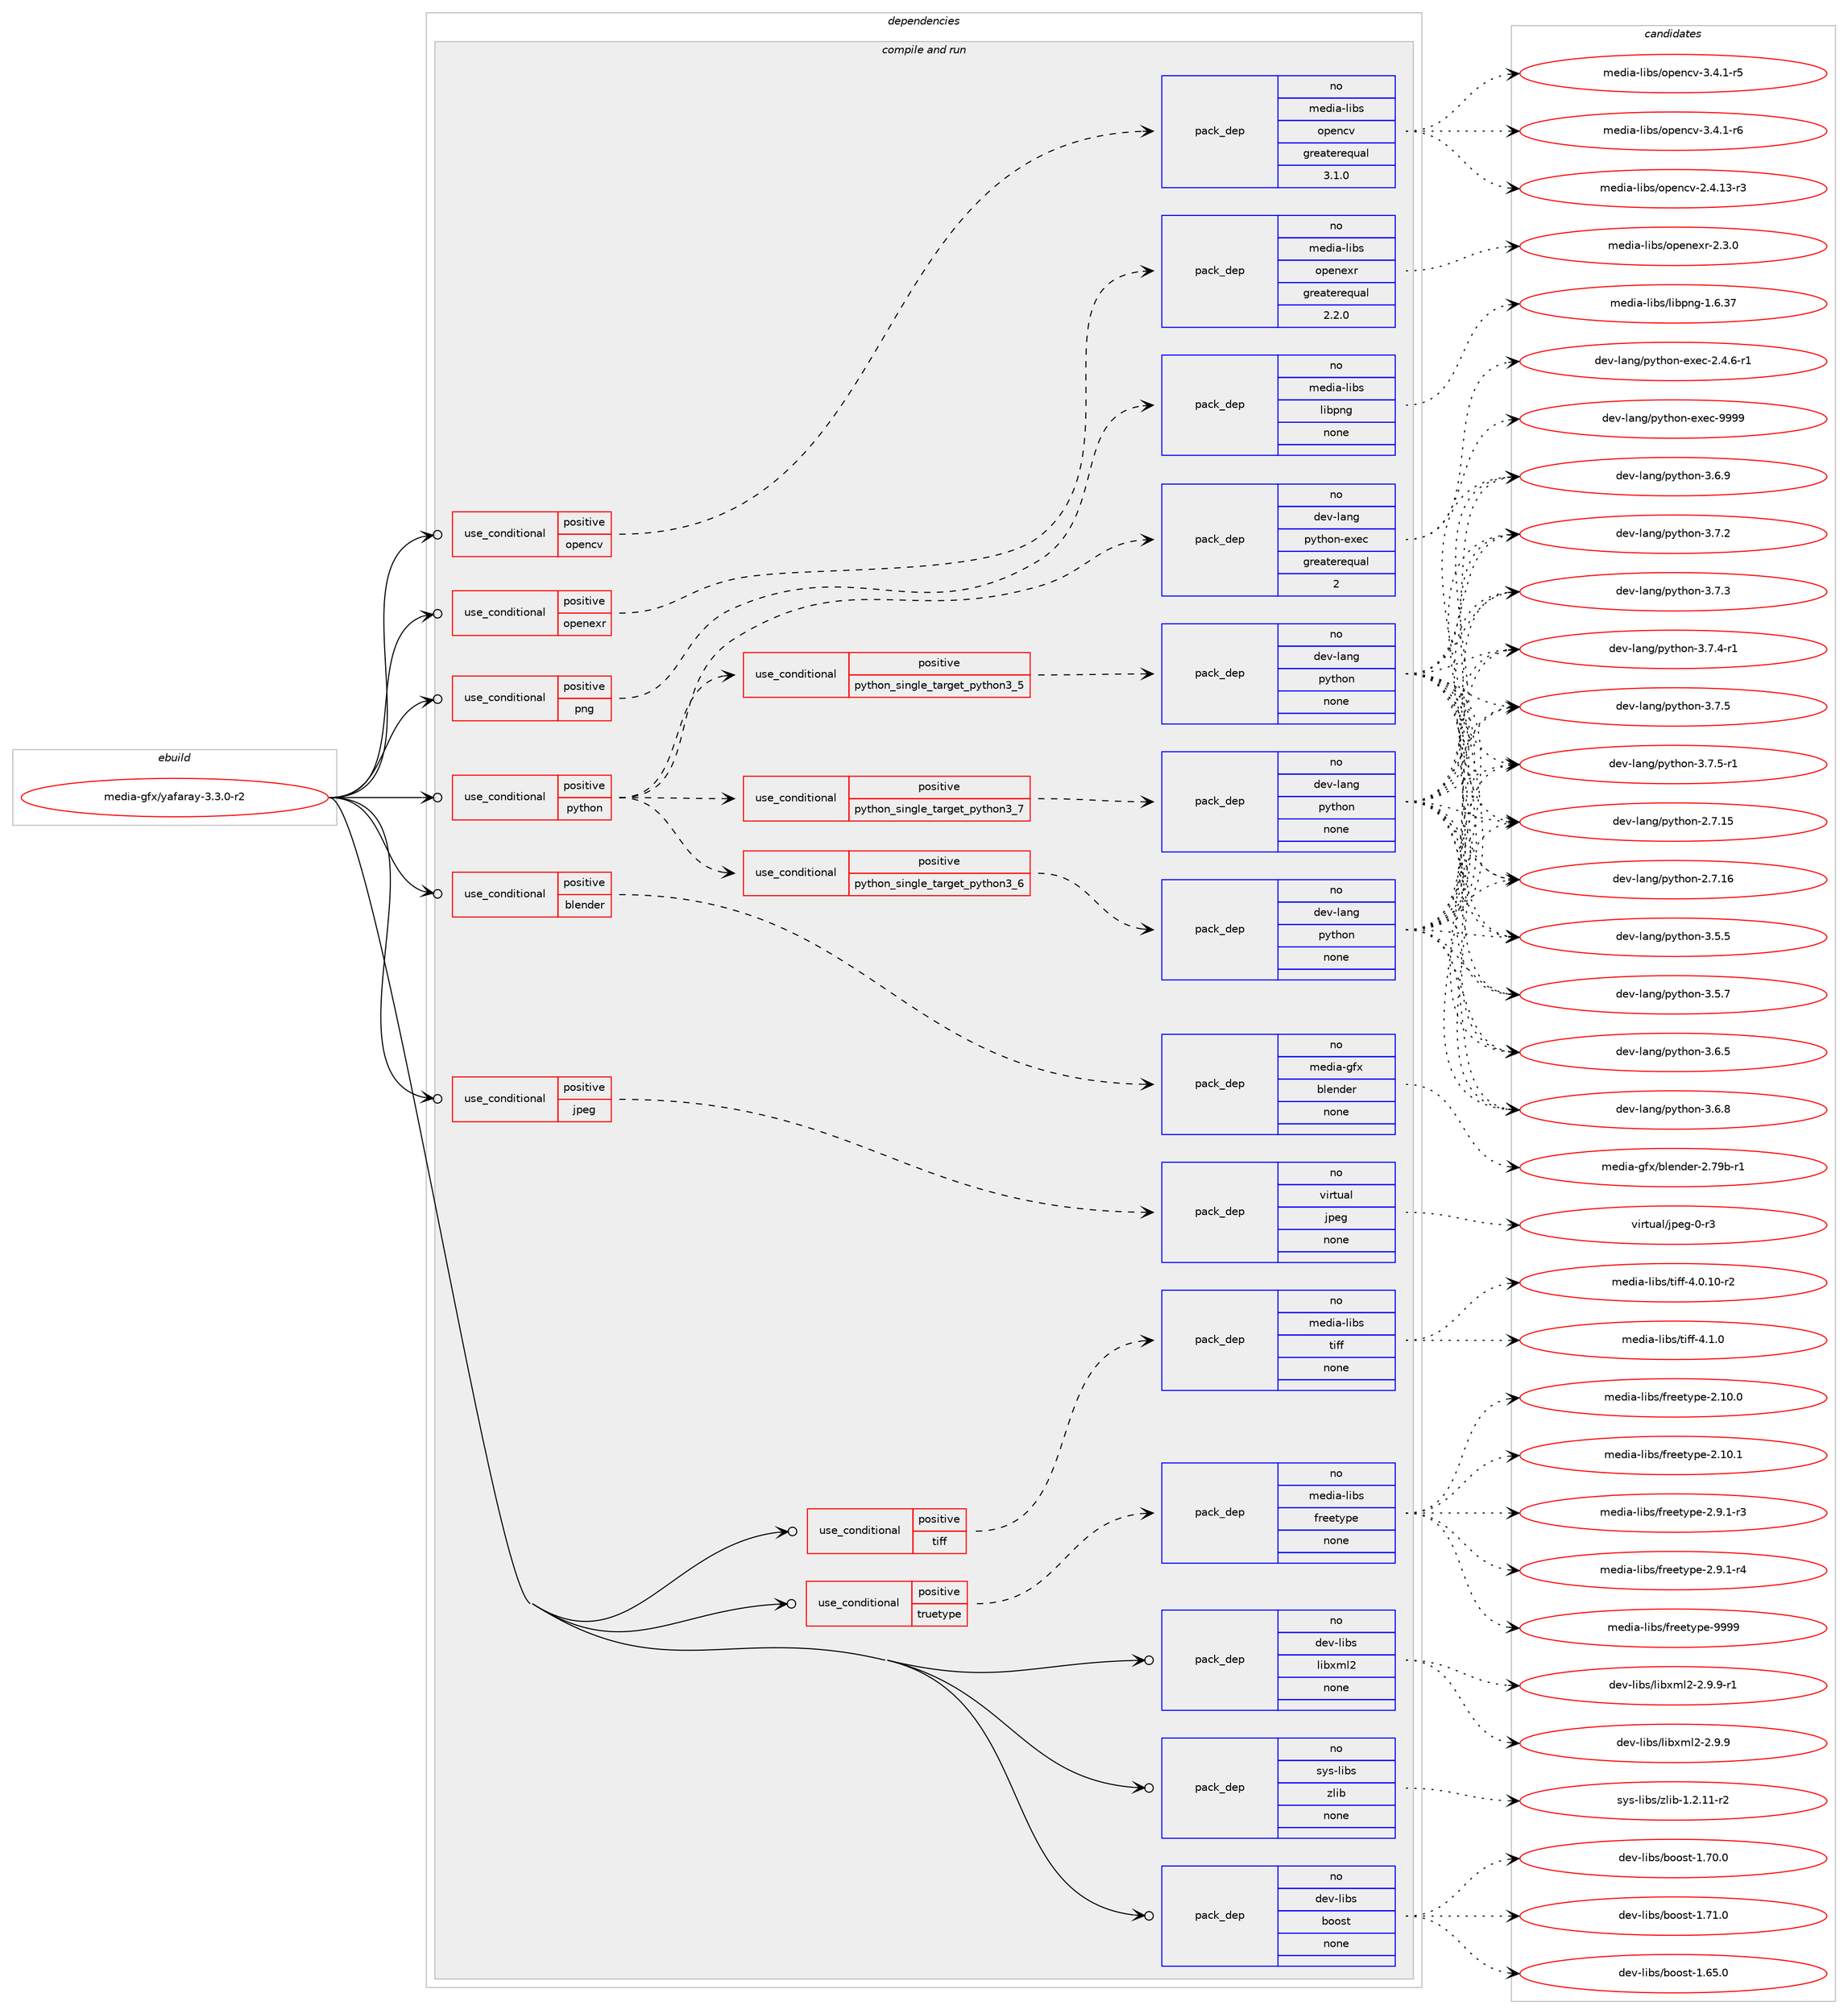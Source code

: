 digraph prolog {

# *************
# Graph options
# *************

newrank=true;
concentrate=true;
compound=true;
graph [rankdir=LR,fontname=Helvetica,fontsize=10,ranksep=1.5];#, ranksep=2.5, nodesep=0.2];
edge  [arrowhead=vee];
node  [fontname=Helvetica,fontsize=10];

# **********
# The ebuild
# **********

subgraph cluster_leftcol {
color=gray;
rank=same;
label=<<i>ebuild</i>>;
id [label="media-gfx/yafaray-3.3.0-r2", color=red, width=4, href="../media-gfx/yafaray-3.3.0-r2.svg"];
}

# ****************
# The dependencies
# ****************

subgraph cluster_midcol {
color=gray;
label=<<i>dependencies</i>>;
subgraph cluster_compile {
fillcolor="#eeeeee";
style=filled;
label=<<i>compile</i>>;
}
subgraph cluster_compileandrun {
fillcolor="#eeeeee";
style=filled;
label=<<i>compile and run</i>>;
subgraph cond190538 {
dependency783888 [label=<<TABLE BORDER="0" CELLBORDER="1" CELLSPACING="0" CELLPADDING="4"><TR><TD ROWSPAN="3" CELLPADDING="10">use_conditional</TD></TR><TR><TD>positive</TD></TR><TR><TD>blender</TD></TR></TABLE>>, shape=none, color=red];
subgraph pack579751 {
dependency783889 [label=<<TABLE BORDER="0" CELLBORDER="1" CELLSPACING="0" CELLPADDING="4" WIDTH="220"><TR><TD ROWSPAN="6" CELLPADDING="30">pack_dep</TD></TR><TR><TD WIDTH="110">no</TD></TR><TR><TD>media-gfx</TD></TR><TR><TD>blender</TD></TR><TR><TD>none</TD></TR><TR><TD></TD></TR></TABLE>>, shape=none, color=blue];
}
dependency783888:e -> dependency783889:w [weight=20,style="dashed",arrowhead="vee"];
}
id:e -> dependency783888:w [weight=20,style="solid",arrowhead="odotvee"];
subgraph cond190539 {
dependency783890 [label=<<TABLE BORDER="0" CELLBORDER="1" CELLSPACING="0" CELLPADDING="4"><TR><TD ROWSPAN="3" CELLPADDING="10">use_conditional</TD></TR><TR><TD>positive</TD></TR><TR><TD>jpeg</TD></TR></TABLE>>, shape=none, color=red];
subgraph pack579752 {
dependency783891 [label=<<TABLE BORDER="0" CELLBORDER="1" CELLSPACING="0" CELLPADDING="4" WIDTH="220"><TR><TD ROWSPAN="6" CELLPADDING="30">pack_dep</TD></TR><TR><TD WIDTH="110">no</TD></TR><TR><TD>virtual</TD></TR><TR><TD>jpeg</TD></TR><TR><TD>none</TD></TR><TR><TD></TD></TR></TABLE>>, shape=none, color=blue];
}
dependency783890:e -> dependency783891:w [weight=20,style="dashed",arrowhead="vee"];
}
id:e -> dependency783890:w [weight=20,style="solid",arrowhead="odotvee"];
subgraph cond190540 {
dependency783892 [label=<<TABLE BORDER="0" CELLBORDER="1" CELLSPACING="0" CELLPADDING="4"><TR><TD ROWSPAN="3" CELLPADDING="10">use_conditional</TD></TR><TR><TD>positive</TD></TR><TR><TD>opencv</TD></TR></TABLE>>, shape=none, color=red];
subgraph pack579753 {
dependency783893 [label=<<TABLE BORDER="0" CELLBORDER="1" CELLSPACING="0" CELLPADDING="4" WIDTH="220"><TR><TD ROWSPAN="6" CELLPADDING="30">pack_dep</TD></TR><TR><TD WIDTH="110">no</TD></TR><TR><TD>media-libs</TD></TR><TR><TD>opencv</TD></TR><TR><TD>greaterequal</TD></TR><TR><TD>3.1.0</TD></TR></TABLE>>, shape=none, color=blue];
}
dependency783892:e -> dependency783893:w [weight=20,style="dashed",arrowhead="vee"];
}
id:e -> dependency783892:w [weight=20,style="solid",arrowhead="odotvee"];
subgraph cond190541 {
dependency783894 [label=<<TABLE BORDER="0" CELLBORDER="1" CELLSPACING="0" CELLPADDING="4"><TR><TD ROWSPAN="3" CELLPADDING="10">use_conditional</TD></TR><TR><TD>positive</TD></TR><TR><TD>openexr</TD></TR></TABLE>>, shape=none, color=red];
subgraph pack579754 {
dependency783895 [label=<<TABLE BORDER="0" CELLBORDER="1" CELLSPACING="0" CELLPADDING="4" WIDTH="220"><TR><TD ROWSPAN="6" CELLPADDING="30">pack_dep</TD></TR><TR><TD WIDTH="110">no</TD></TR><TR><TD>media-libs</TD></TR><TR><TD>openexr</TD></TR><TR><TD>greaterequal</TD></TR><TR><TD>2.2.0</TD></TR></TABLE>>, shape=none, color=blue];
}
dependency783894:e -> dependency783895:w [weight=20,style="dashed",arrowhead="vee"];
}
id:e -> dependency783894:w [weight=20,style="solid",arrowhead="odotvee"];
subgraph cond190542 {
dependency783896 [label=<<TABLE BORDER="0" CELLBORDER="1" CELLSPACING="0" CELLPADDING="4"><TR><TD ROWSPAN="3" CELLPADDING="10">use_conditional</TD></TR><TR><TD>positive</TD></TR><TR><TD>png</TD></TR></TABLE>>, shape=none, color=red];
subgraph pack579755 {
dependency783897 [label=<<TABLE BORDER="0" CELLBORDER="1" CELLSPACING="0" CELLPADDING="4" WIDTH="220"><TR><TD ROWSPAN="6" CELLPADDING="30">pack_dep</TD></TR><TR><TD WIDTH="110">no</TD></TR><TR><TD>media-libs</TD></TR><TR><TD>libpng</TD></TR><TR><TD>none</TD></TR><TR><TD></TD></TR></TABLE>>, shape=none, color=blue];
}
dependency783896:e -> dependency783897:w [weight=20,style="dashed",arrowhead="vee"];
}
id:e -> dependency783896:w [weight=20,style="solid",arrowhead="odotvee"];
subgraph cond190543 {
dependency783898 [label=<<TABLE BORDER="0" CELLBORDER="1" CELLSPACING="0" CELLPADDING="4"><TR><TD ROWSPAN="3" CELLPADDING="10">use_conditional</TD></TR><TR><TD>positive</TD></TR><TR><TD>python</TD></TR></TABLE>>, shape=none, color=red];
subgraph cond190544 {
dependency783899 [label=<<TABLE BORDER="0" CELLBORDER="1" CELLSPACING="0" CELLPADDING="4"><TR><TD ROWSPAN="3" CELLPADDING="10">use_conditional</TD></TR><TR><TD>positive</TD></TR><TR><TD>python_single_target_python3_5</TD></TR></TABLE>>, shape=none, color=red];
subgraph pack579756 {
dependency783900 [label=<<TABLE BORDER="0" CELLBORDER="1" CELLSPACING="0" CELLPADDING="4" WIDTH="220"><TR><TD ROWSPAN="6" CELLPADDING="30">pack_dep</TD></TR><TR><TD WIDTH="110">no</TD></TR><TR><TD>dev-lang</TD></TR><TR><TD>python</TD></TR><TR><TD>none</TD></TR><TR><TD></TD></TR></TABLE>>, shape=none, color=blue];
}
dependency783899:e -> dependency783900:w [weight=20,style="dashed",arrowhead="vee"];
}
dependency783898:e -> dependency783899:w [weight=20,style="dashed",arrowhead="vee"];
subgraph cond190545 {
dependency783901 [label=<<TABLE BORDER="0" CELLBORDER="1" CELLSPACING="0" CELLPADDING="4"><TR><TD ROWSPAN="3" CELLPADDING="10">use_conditional</TD></TR><TR><TD>positive</TD></TR><TR><TD>python_single_target_python3_6</TD></TR></TABLE>>, shape=none, color=red];
subgraph pack579757 {
dependency783902 [label=<<TABLE BORDER="0" CELLBORDER="1" CELLSPACING="0" CELLPADDING="4" WIDTH="220"><TR><TD ROWSPAN="6" CELLPADDING="30">pack_dep</TD></TR><TR><TD WIDTH="110">no</TD></TR><TR><TD>dev-lang</TD></TR><TR><TD>python</TD></TR><TR><TD>none</TD></TR><TR><TD></TD></TR></TABLE>>, shape=none, color=blue];
}
dependency783901:e -> dependency783902:w [weight=20,style="dashed",arrowhead="vee"];
}
dependency783898:e -> dependency783901:w [weight=20,style="dashed",arrowhead="vee"];
subgraph cond190546 {
dependency783903 [label=<<TABLE BORDER="0" CELLBORDER="1" CELLSPACING="0" CELLPADDING="4"><TR><TD ROWSPAN="3" CELLPADDING="10">use_conditional</TD></TR><TR><TD>positive</TD></TR><TR><TD>python_single_target_python3_7</TD></TR></TABLE>>, shape=none, color=red];
subgraph pack579758 {
dependency783904 [label=<<TABLE BORDER="0" CELLBORDER="1" CELLSPACING="0" CELLPADDING="4" WIDTH="220"><TR><TD ROWSPAN="6" CELLPADDING="30">pack_dep</TD></TR><TR><TD WIDTH="110">no</TD></TR><TR><TD>dev-lang</TD></TR><TR><TD>python</TD></TR><TR><TD>none</TD></TR><TR><TD></TD></TR></TABLE>>, shape=none, color=blue];
}
dependency783903:e -> dependency783904:w [weight=20,style="dashed",arrowhead="vee"];
}
dependency783898:e -> dependency783903:w [weight=20,style="dashed",arrowhead="vee"];
subgraph pack579759 {
dependency783905 [label=<<TABLE BORDER="0" CELLBORDER="1" CELLSPACING="0" CELLPADDING="4" WIDTH="220"><TR><TD ROWSPAN="6" CELLPADDING="30">pack_dep</TD></TR><TR><TD WIDTH="110">no</TD></TR><TR><TD>dev-lang</TD></TR><TR><TD>python-exec</TD></TR><TR><TD>greaterequal</TD></TR><TR><TD>2</TD></TR></TABLE>>, shape=none, color=blue];
}
dependency783898:e -> dependency783905:w [weight=20,style="dashed",arrowhead="vee"];
}
id:e -> dependency783898:w [weight=20,style="solid",arrowhead="odotvee"];
subgraph cond190547 {
dependency783906 [label=<<TABLE BORDER="0" CELLBORDER="1" CELLSPACING="0" CELLPADDING="4"><TR><TD ROWSPAN="3" CELLPADDING="10">use_conditional</TD></TR><TR><TD>positive</TD></TR><TR><TD>tiff</TD></TR></TABLE>>, shape=none, color=red];
subgraph pack579760 {
dependency783907 [label=<<TABLE BORDER="0" CELLBORDER="1" CELLSPACING="0" CELLPADDING="4" WIDTH="220"><TR><TD ROWSPAN="6" CELLPADDING="30">pack_dep</TD></TR><TR><TD WIDTH="110">no</TD></TR><TR><TD>media-libs</TD></TR><TR><TD>tiff</TD></TR><TR><TD>none</TD></TR><TR><TD></TD></TR></TABLE>>, shape=none, color=blue];
}
dependency783906:e -> dependency783907:w [weight=20,style="dashed",arrowhead="vee"];
}
id:e -> dependency783906:w [weight=20,style="solid",arrowhead="odotvee"];
subgraph cond190548 {
dependency783908 [label=<<TABLE BORDER="0" CELLBORDER="1" CELLSPACING="0" CELLPADDING="4"><TR><TD ROWSPAN="3" CELLPADDING="10">use_conditional</TD></TR><TR><TD>positive</TD></TR><TR><TD>truetype</TD></TR></TABLE>>, shape=none, color=red];
subgraph pack579761 {
dependency783909 [label=<<TABLE BORDER="0" CELLBORDER="1" CELLSPACING="0" CELLPADDING="4" WIDTH="220"><TR><TD ROWSPAN="6" CELLPADDING="30">pack_dep</TD></TR><TR><TD WIDTH="110">no</TD></TR><TR><TD>media-libs</TD></TR><TR><TD>freetype</TD></TR><TR><TD>none</TD></TR><TR><TD></TD></TR></TABLE>>, shape=none, color=blue];
}
dependency783908:e -> dependency783909:w [weight=20,style="dashed",arrowhead="vee"];
}
id:e -> dependency783908:w [weight=20,style="solid",arrowhead="odotvee"];
subgraph pack579762 {
dependency783910 [label=<<TABLE BORDER="0" CELLBORDER="1" CELLSPACING="0" CELLPADDING="4" WIDTH="220"><TR><TD ROWSPAN="6" CELLPADDING="30">pack_dep</TD></TR><TR><TD WIDTH="110">no</TD></TR><TR><TD>dev-libs</TD></TR><TR><TD>boost</TD></TR><TR><TD>none</TD></TR><TR><TD></TD></TR></TABLE>>, shape=none, color=blue];
}
id:e -> dependency783910:w [weight=20,style="solid",arrowhead="odotvee"];
subgraph pack579763 {
dependency783911 [label=<<TABLE BORDER="0" CELLBORDER="1" CELLSPACING="0" CELLPADDING="4" WIDTH="220"><TR><TD ROWSPAN="6" CELLPADDING="30">pack_dep</TD></TR><TR><TD WIDTH="110">no</TD></TR><TR><TD>dev-libs</TD></TR><TR><TD>libxml2</TD></TR><TR><TD>none</TD></TR><TR><TD></TD></TR></TABLE>>, shape=none, color=blue];
}
id:e -> dependency783911:w [weight=20,style="solid",arrowhead="odotvee"];
subgraph pack579764 {
dependency783912 [label=<<TABLE BORDER="0" CELLBORDER="1" CELLSPACING="0" CELLPADDING="4" WIDTH="220"><TR><TD ROWSPAN="6" CELLPADDING="30">pack_dep</TD></TR><TR><TD WIDTH="110">no</TD></TR><TR><TD>sys-libs</TD></TR><TR><TD>zlib</TD></TR><TR><TD>none</TD></TR><TR><TD></TD></TR></TABLE>>, shape=none, color=blue];
}
id:e -> dependency783912:w [weight=20,style="solid",arrowhead="odotvee"];
}
subgraph cluster_run {
fillcolor="#eeeeee";
style=filled;
label=<<i>run</i>>;
}
}

# **************
# The candidates
# **************

subgraph cluster_choices {
rank=same;
color=gray;
label=<<i>candidates</i>>;

subgraph choice579751 {
color=black;
nodesep=1;
choice109101100105974510310212047981081011101001011144550465557984511449 [label="media-gfx/blender-2.79b-r1", color=red, width=4,href="../media-gfx/blender-2.79b-r1.svg"];
dependency783889:e -> choice109101100105974510310212047981081011101001011144550465557984511449:w [style=dotted,weight="100"];
}
subgraph choice579752 {
color=black;
nodesep=1;
choice118105114116117971084710611210110345484511451 [label="virtual/jpeg-0-r3", color=red, width=4,href="../virtual/jpeg-0-r3.svg"];
dependency783891:e -> choice118105114116117971084710611210110345484511451:w [style=dotted,weight="100"];
}
subgraph choice579753 {
color=black;
nodesep=1;
choice1091011001059745108105981154711111210111099118455046524649514511451 [label="media-libs/opencv-2.4.13-r3", color=red, width=4,href="../media-libs/opencv-2.4.13-r3.svg"];
choice10910110010597451081059811547111112101110991184551465246494511453 [label="media-libs/opencv-3.4.1-r5", color=red, width=4,href="../media-libs/opencv-3.4.1-r5.svg"];
choice10910110010597451081059811547111112101110991184551465246494511454 [label="media-libs/opencv-3.4.1-r6", color=red, width=4,href="../media-libs/opencv-3.4.1-r6.svg"];
dependency783893:e -> choice1091011001059745108105981154711111210111099118455046524649514511451:w [style=dotted,weight="100"];
dependency783893:e -> choice10910110010597451081059811547111112101110991184551465246494511453:w [style=dotted,weight="100"];
dependency783893:e -> choice10910110010597451081059811547111112101110991184551465246494511454:w [style=dotted,weight="100"];
}
subgraph choice579754 {
color=black;
nodesep=1;
choice10910110010597451081059811547111112101110101120114455046514648 [label="media-libs/openexr-2.3.0", color=red, width=4,href="../media-libs/openexr-2.3.0.svg"];
dependency783895:e -> choice10910110010597451081059811547111112101110101120114455046514648:w [style=dotted,weight="100"];
}
subgraph choice579755 {
color=black;
nodesep=1;
choice109101100105974510810598115471081059811211010345494654465155 [label="media-libs/libpng-1.6.37", color=red, width=4,href="../media-libs/libpng-1.6.37.svg"];
dependency783897:e -> choice109101100105974510810598115471081059811211010345494654465155:w [style=dotted,weight="100"];
}
subgraph choice579756 {
color=black;
nodesep=1;
choice10010111845108971101034711212111610411111045504655464953 [label="dev-lang/python-2.7.15", color=red, width=4,href="../dev-lang/python-2.7.15.svg"];
choice10010111845108971101034711212111610411111045504655464954 [label="dev-lang/python-2.7.16", color=red, width=4,href="../dev-lang/python-2.7.16.svg"];
choice100101118451089711010347112121116104111110455146534653 [label="dev-lang/python-3.5.5", color=red, width=4,href="../dev-lang/python-3.5.5.svg"];
choice100101118451089711010347112121116104111110455146534655 [label="dev-lang/python-3.5.7", color=red, width=4,href="../dev-lang/python-3.5.7.svg"];
choice100101118451089711010347112121116104111110455146544653 [label="dev-lang/python-3.6.5", color=red, width=4,href="../dev-lang/python-3.6.5.svg"];
choice100101118451089711010347112121116104111110455146544656 [label="dev-lang/python-3.6.8", color=red, width=4,href="../dev-lang/python-3.6.8.svg"];
choice100101118451089711010347112121116104111110455146544657 [label="dev-lang/python-3.6.9", color=red, width=4,href="../dev-lang/python-3.6.9.svg"];
choice100101118451089711010347112121116104111110455146554650 [label="dev-lang/python-3.7.2", color=red, width=4,href="../dev-lang/python-3.7.2.svg"];
choice100101118451089711010347112121116104111110455146554651 [label="dev-lang/python-3.7.3", color=red, width=4,href="../dev-lang/python-3.7.3.svg"];
choice1001011184510897110103471121211161041111104551465546524511449 [label="dev-lang/python-3.7.4-r1", color=red, width=4,href="../dev-lang/python-3.7.4-r1.svg"];
choice100101118451089711010347112121116104111110455146554653 [label="dev-lang/python-3.7.5", color=red, width=4,href="../dev-lang/python-3.7.5.svg"];
choice1001011184510897110103471121211161041111104551465546534511449 [label="dev-lang/python-3.7.5-r1", color=red, width=4,href="../dev-lang/python-3.7.5-r1.svg"];
dependency783900:e -> choice10010111845108971101034711212111610411111045504655464953:w [style=dotted,weight="100"];
dependency783900:e -> choice10010111845108971101034711212111610411111045504655464954:w [style=dotted,weight="100"];
dependency783900:e -> choice100101118451089711010347112121116104111110455146534653:w [style=dotted,weight="100"];
dependency783900:e -> choice100101118451089711010347112121116104111110455146534655:w [style=dotted,weight="100"];
dependency783900:e -> choice100101118451089711010347112121116104111110455146544653:w [style=dotted,weight="100"];
dependency783900:e -> choice100101118451089711010347112121116104111110455146544656:w [style=dotted,weight="100"];
dependency783900:e -> choice100101118451089711010347112121116104111110455146544657:w [style=dotted,weight="100"];
dependency783900:e -> choice100101118451089711010347112121116104111110455146554650:w [style=dotted,weight="100"];
dependency783900:e -> choice100101118451089711010347112121116104111110455146554651:w [style=dotted,weight="100"];
dependency783900:e -> choice1001011184510897110103471121211161041111104551465546524511449:w [style=dotted,weight="100"];
dependency783900:e -> choice100101118451089711010347112121116104111110455146554653:w [style=dotted,weight="100"];
dependency783900:e -> choice1001011184510897110103471121211161041111104551465546534511449:w [style=dotted,weight="100"];
}
subgraph choice579757 {
color=black;
nodesep=1;
choice10010111845108971101034711212111610411111045504655464953 [label="dev-lang/python-2.7.15", color=red, width=4,href="../dev-lang/python-2.7.15.svg"];
choice10010111845108971101034711212111610411111045504655464954 [label="dev-lang/python-2.7.16", color=red, width=4,href="../dev-lang/python-2.7.16.svg"];
choice100101118451089711010347112121116104111110455146534653 [label="dev-lang/python-3.5.5", color=red, width=4,href="../dev-lang/python-3.5.5.svg"];
choice100101118451089711010347112121116104111110455146534655 [label="dev-lang/python-3.5.7", color=red, width=4,href="../dev-lang/python-3.5.7.svg"];
choice100101118451089711010347112121116104111110455146544653 [label="dev-lang/python-3.6.5", color=red, width=4,href="../dev-lang/python-3.6.5.svg"];
choice100101118451089711010347112121116104111110455146544656 [label="dev-lang/python-3.6.8", color=red, width=4,href="../dev-lang/python-3.6.8.svg"];
choice100101118451089711010347112121116104111110455146544657 [label="dev-lang/python-3.6.9", color=red, width=4,href="../dev-lang/python-3.6.9.svg"];
choice100101118451089711010347112121116104111110455146554650 [label="dev-lang/python-3.7.2", color=red, width=4,href="../dev-lang/python-3.7.2.svg"];
choice100101118451089711010347112121116104111110455146554651 [label="dev-lang/python-3.7.3", color=red, width=4,href="../dev-lang/python-3.7.3.svg"];
choice1001011184510897110103471121211161041111104551465546524511449 [label="dev-lang/python-3.7.4-r1", color=red, width=4,href="../dev-lang/python-3.7.4-r1.svg"];
choice100101118451089711010347112121116104111110455146554653 [label="dev-lang/python-3.7.5", color=red, width=4,href="../dev-lang/python-3.7.5.svg"];
choice1001011184510897110103471121211161041111104551465546534511449 [label="dev-lang/python-3.7.5-r1", color=red, width=4,href="../dev-lang/python-3.7.5-r1.svg"];
dependency783902:e -> choice10010111845108971101034711212111610411111045504655464953:w [style=dotted,weight="100"];
dependency783902:e -> choice10010111845108971101034711212111610411111045504655464954:w [style=dotted,weight="100"];
dependency783902:e -> choice100101118451089711010347112121116104111110455146534653:w [style=dotted,weight="100"];
dependency783902:e -> choice100101118451089711010347112121116104111110455146534655:w [style=dotted,weight="100"];
dependency783902:e -> choice100101118451089711010347112121116104111110455146544653:w [style=dotted,weight="100"];
dependency783902:e -> choice100101118451089711010347112121116104111110455146544656:w [style=dotted,weight="100"];
dependency783902:e -> choice100101118451089711010347112121116104111110455146544657:w [style=dotted,weight="100"];
dependency783902:e -> choice100101118451089711010347112121116104111110455146554650:w [style=dotted,weight="100"];
dependency783902:e -> choice100101118451089711010347112121116104111110455146554651:w [style=dotted,weight="100"];
dependency783902:e -> choice1001011184510897110103471121211161041111104551465546524511449:w [style=dotted,weight="100"];
dependency783902:e -> choice100101118451089711010347112121116104111110455146554653:w [style=dotted,weight="100"];
dependency783902:e -> choice1001011184510897110103471121211161041111104551465546534511449:w [style=dotted,weight="100"];
}
subgraph choice579758 {
color=black;
nodesep=1;
choice10010111845108971101034711212111610411111045504655464953 [label="dev-lang/python-2.7.15", color=red, width=4,href="../dev-lang/python-2.7.15.svg"];
choice10010111845108971101034711212111610411111045504655464954 [label="dev-lang/python-2.7.16", color=red, width=4,href="../dev-lang/python-2.7.16.svg"];
choice100101118451089711010347112121116104111110455146534653 [label="dev-lang/python-3.5.5", color=red, width=4,href="../dev-lang/python-3.5.5.svg"];
choice100101118451089711010347112121116104111110455146534655 [label="dev-lang/python-3.5.7", color=red, width=4,href="../dev-lang/python-3.5.7.svg"];
choice100101118451089711010347112121116104111110455146544653 [label="dev-lang/python-3.6.5", color=red, width=4,href="../dev-lang/python-3.6.5.svg"];
choice100101118451089711010347112121116104111110455146544656 [label="dev-lang/python-3.6.8", color=red, width=4,href="../dev-lang/python-3.6.8.svg"];
choice100101118451089711010347112121116104111110455146544657 [label="dev-lang/python-3.6.9", color=red, width=4,href="../dev-lang/python-3.6.9.svg"];
choice100101118451089711010347112121116104111110455146554650 [label="dev-lang/python-3.7.2", color=red, width=4,href="../dev-lang/python-3.7.2.svg"];
choice100101118451089711010347112121116104111110455146554651 [label="dev-lang/python-3.7.3", color=red, width=4,href="../dev-lang/python-3.7.3.svg"];
choice1001011184510897110103471121211161041111104551465546524511449 [label="dev-lang/python-3.7.4-r1", color=red, width=4,href="../dev-lang/python-3.7.4-r1.svg"];
choice100101118451089711010347112121116104111110455146554653 [label="dev-lang/python-3.7.5", color=red, width=4,href="../dev-lang/python-3.7.5.svg"];
choice1001011184510897110103471121211161041111104551465546534511449 [label="dev-lang/python-3.7.5-r1", color=red, width=4,href="../dev-lang/python-3.7.5-r1.svg"];
dependency783904:e -> choice10010111845108971101034711212111610411111045504655464953:w [style=dotted,weight="100"];
dependency783904:e -> choice10010111845108971101034711212111610411111045504655464954:w [style=dotted,weight="100"];
dependency783904:e -> choice100101118451089711010347112121116104111110455146534653:w [style=dotted,weight="100"];
dependency783904:e -> choice100101118451089711010347112121116104111110455146534655:w [style=dotted,weight="100"];
dependency783904:e -> choice100101118451089711010347112121116104111110455146544653:w [style=dotted,weight="100"];
dependency783904:e -> choice100101118451089711010347112121116104111110455146544656:w [style=dotted,weight="100"];
dependency783904:e -> choice100101118451089711010347112121116104111110455146544657:w [style=dotted,weight="100"];
dependency783904:e -> choice100101118451089711010347112121116104111110455146554650:w [style=dotted,weight="100"];
dependency783904:e -> choice100101118451089711010347112121116104111110455146554651:w [style=dotted,weight="100"];
dependency783904:e -> choice1001011184510897110103471121211161041111104551465546524511449:w [style=dotted,weight="100"];
dependency783904:e -> choice100101118451089711010347112121116104111110455146554653:w [style=dotted,weight="100"];
dependency783904:e -> choice1001011184510897110103471121211161041111104551465546534511449:w [style=dotted,weight="100"];
}
subgraph choice579759 {
color=black;
nodesep=1;
choice10010111845108971101034711212111610411111045101120101994550465246544511449 [label="dev-lang/python-exec-2.4.6-r1", color=red, width=4,href="../dev-lang/python-exec-2.4.6-r1.svg"];
choice10010111845108971101034711212111610411111045101120101994557575757 [label="dev-lang/python-exec-9999", color=red, width=4,href="../dev-lang/python-exec-9999.svg"];
dependency783905:e -> choice10010111845108971101034711212111610411111045101120101994550465246544511449:w [style=dotted,weight="100"];
dependency783905:e -> choice10010111845108971101034711212111610411111045101120101994557575757:w [style=dotted,weight="100"];
}
subgraph choice579760 {
color=black;
nodesep=1;
choice10910110010597451081059811547116105102102455246484649484511450 [label="media-libs/tiff-4.0.10-r2", color=red, width=4,href="../media-libs/tiff-4.0.10-r2.svg"];
choice10910110010597451081059811547116105102102455246494648 [label="media-libs/tiff-4.1.0", color=red, width=4,href="../media-libs/tiff-4.1.0.svg"];
dependency783907:e -> choice10910110010597451081059811547116105102102455246484649484511450:w [style=dotted,weight="100"];
dependency783907:e -> choice10910110010597451081059811547116105102102455246494648:w [style=dotted,weight="100"];
}
subgraph choice579761 {
color=black;
nodesep=1;
choice1091011001059745108105981154710211410110111612111210145504649484648 [label="media-libs/freetype-2.10.0", color=red, width=4,href="../media-libs/freetype-2.10.0.svg"];
choice1091011001059745108105981154710211410110111612111210145504649484649 [label="media-libs/freetype-2.10.1", color=red, width=4,href="../media-libs/freetype-2.10.1.svg"];
choice109101100105974510810598115471021141011011161211121014550465746494511451 [label="media-libs/freetype-2.9.1-r3", color=red, width=4,href="../media-libs/freetype-2.9.1-r3.svg"];
choice109101100105974510810598115471021141011011161211121014550465746494511452 [label="media-libs/freetype-2.9.1-r4", color=red, width=4,href="../media-libs/freetype-2.9.1-r4.svg"];
choice109101100105974510810598115471021141011011161211121014557575757 [label="media-libs/freetype-9999", color=red, width=4,href="../media-libs/freetype-9999.svg"];
dependency783909:e -> choice1091011001059745108105981154710211410110111612111210145504649484648:w [style=dotted,weight="100"];
dependency783909:e -> choice1091011001059745108105981154710211410110111612111210145504649484649:w [style=dotted,weight="100"];
dependency783909:e -> choice109101100105974510810598115471021141011011161211121014550465746494511451:w [style=dotted,weight="100"];
dependency783909:e -> choice109101100105974510810598115471021141011011161211121014550465746494511452:w [style=dotted,weight="100"];
dependency783909:e -> choice109101100105974510810598115471021141011011161211121014557575757:w [style=dotted,weight="100"];
}
subgraph choice579762 {
color=black;
nodesep=1;
choice1001011184510810598115479811111111511645494654534648 [label="dev-libs/boost-1.65.0", color=red, width=4,href="../dev-libs/boost-1.65.0.svg"];
choice1001011184510810598115479811111111511645494655484648 [label="dev-libs/boost-1.70.0", color=red, width=4,href="../dev-libs/boost-1.70.0.svg"];
choice1001011184510810598115479811111111511645494655494648 [label="dev-libs/boost-1.71.0", color=red, width=4,href="../dev-libs/boost-1.71.0.svg"];
dependency783910:e -> choice1001011184510810598115479811111111511645494654534648:w [style=dotted,weight="100"];
dependency783910:e -> choice1001011184510810598115479811111111511645494655484648:w [style=dotted,weight="100"];
dependency783910:e -> choice1001011184510810598115479811111111511645494655494648:w [style=dotted,weight="100"];
}
subgraph choice579763 {
color=black;
nodesep=1;
choice1001011184510810598115471081059812010910850455046574657 [label="dev-libs/libxml2-2.9.9", color=red, width=4,href="../dev-libs/libxml2-2.9.9.svg"];
choice10010111845108105981154710810598120109108504550465746574511449 [label="dev-libs/libxml2-2.9.9-r1", color=red, width=4,href="../dev-libs/libxml2-2.9.9-r1.svg"];
dependency783911:e -> choice1001011184510810598115471081059812010910850455046574657:w [style=dotted,weight="100"];
dependency783911:e -> choice10010111845108105981154710810598120109108504550465746574511449:w [style=dotted,weight="100"];
}
subgraph choice579764 {
color=black;
nodesep=1;
choice11512111545108105981154712210810598454946504649494511450 [label="sys-libs/zlib-1.2.11-r2", color=red, width=4,href="../sys-libs/zlib-1.2.11-r2.svg"];
dependency783912:e -> choice11512111545108105981154712210810598454946504649494511450:w [style=dotted,weight="100"];
}
}

}
